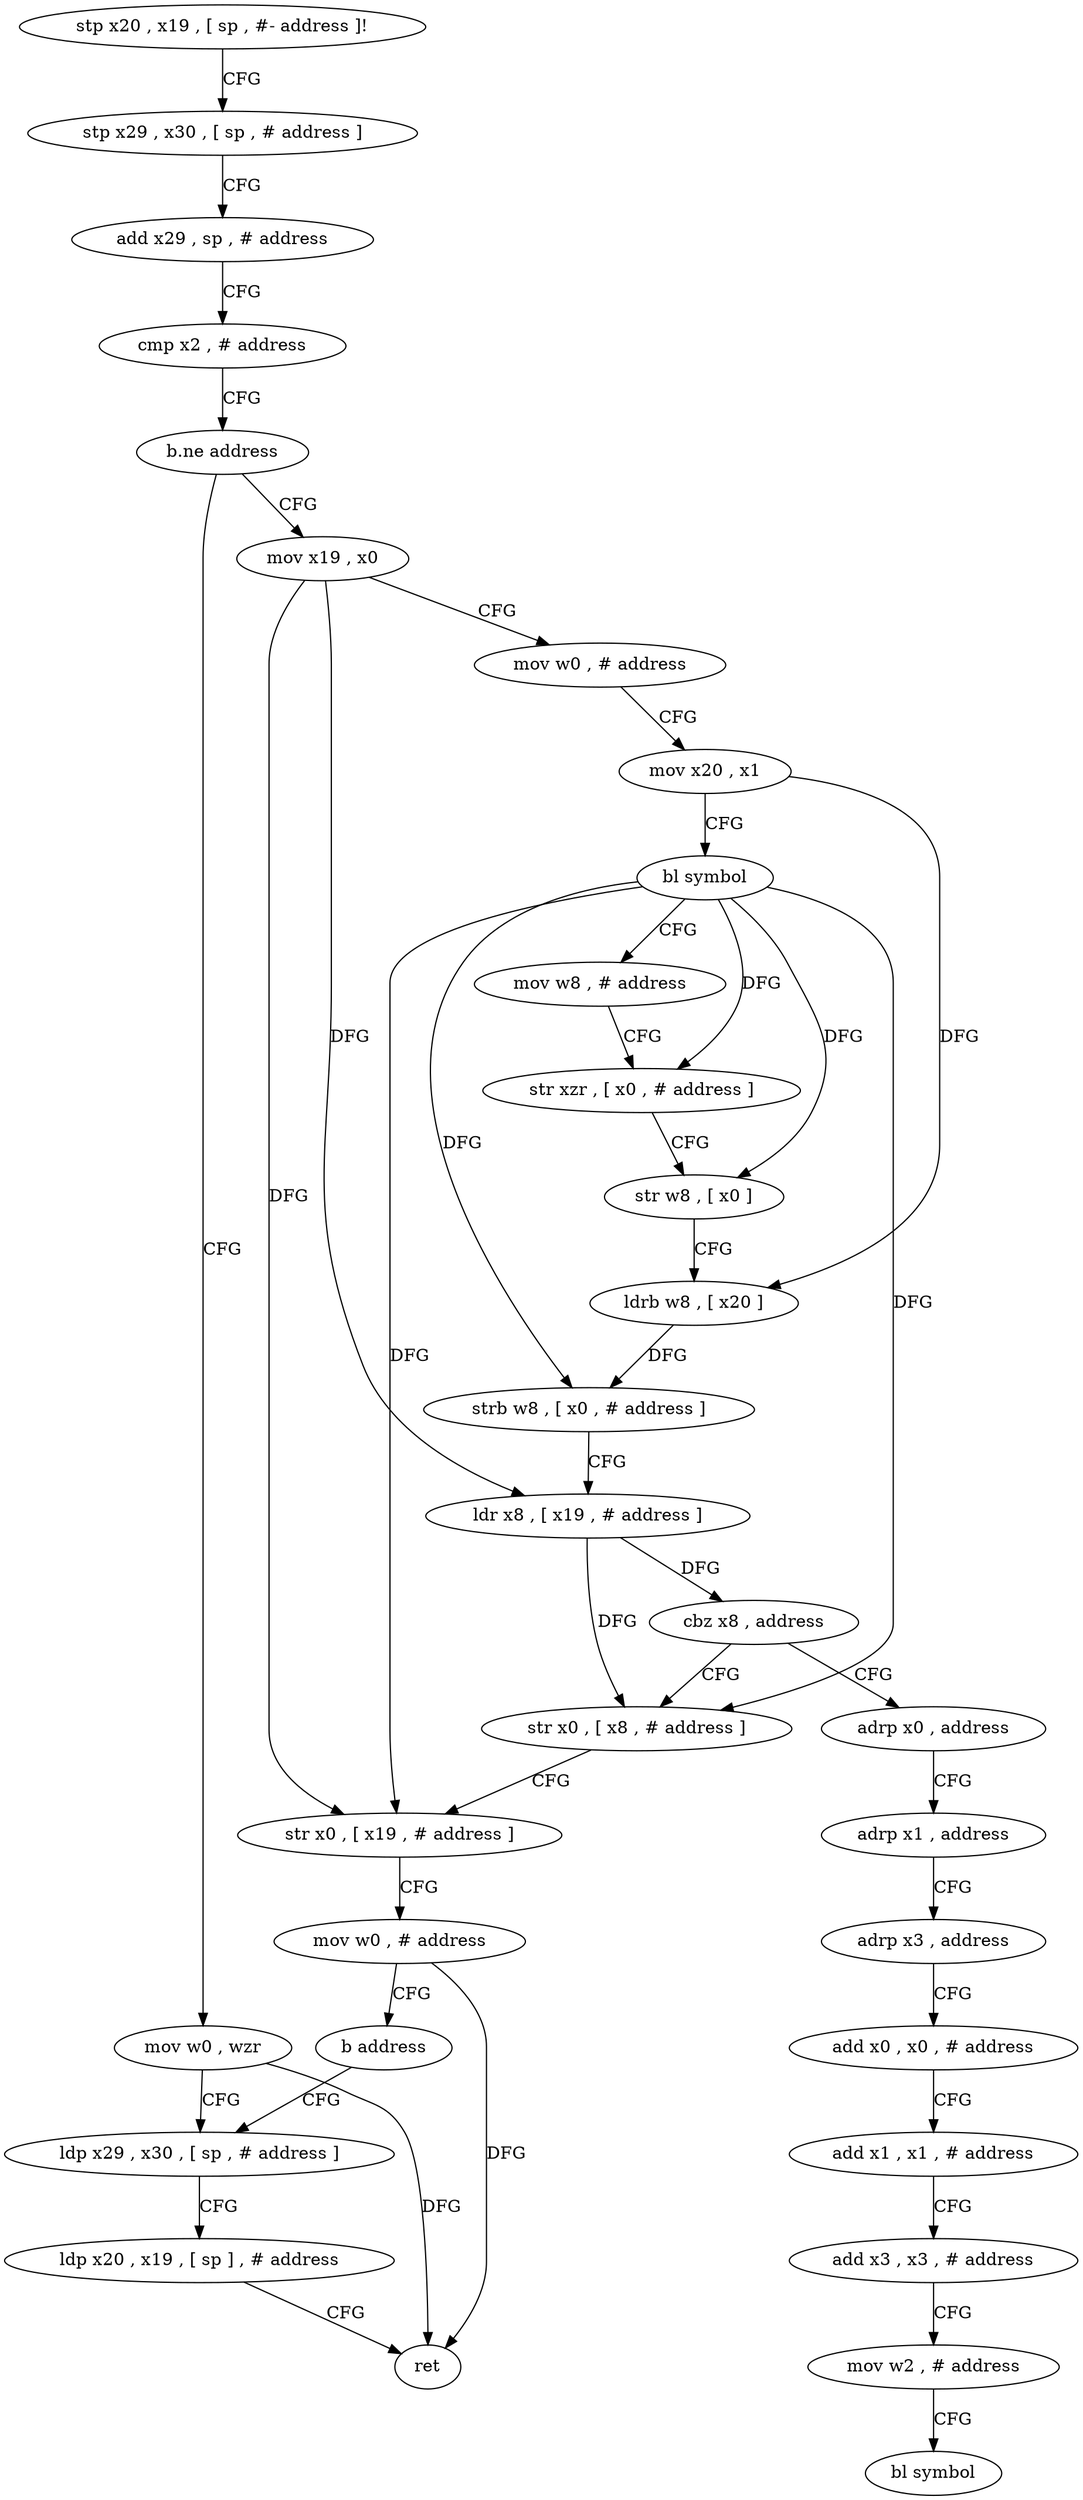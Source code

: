 digraph "func" {
"4206620" [label = "stp x20 , x19 , [ sp , #- address ]!" ]
"4206624" [label = "stp x29 , x30 , [ sp , # address ]" ]
"4206628" [label = "add x29 , sp , # address" ]
"4206632" [label = "cmp x2 , # address" ]
"4206636" [label = "b.ne address" ]
"4206700" [label = "mov w0 , wzr" ]
"4206640" [label = "mov x19 , x0" ]
"4206704" [label = "ldp x29 , x30 , [ sp , # address ]" ]
"4206644" [label = "mov w0 , # address" ]
"4206648" [label = "mov x20 , x1" ]
"4206652" [label = "bl symbol" ]
"4206656" [label = "mov w8 , # address" ]
"4206660" [label = "str xzr , [ x0 , # address ]" ]
"4206664" [label = "str w8 , [ x0 ]" ]
"4206668" [label = "ldrb w8 , [ x20 ]" ]
"4206672" [label = "strb w8 , [ x0 , # address ]" ]
"4206676" [label = "ldr x8 , [ x19 , # address ]" ]
"4206680" [label = "cbz x8 , address" ]
"4206716" [label = "adrp x0 , address" ]
"4206684" [label = "str x0 , [ x8 , # address ]" ]
"4206720" [label = "adrp x1 , address" ]
"4206724" [label = "adrp x3 , address" ]
"4206728" [label = "add x0 , x0 , # address" ]
"4206732" [label = "add x1 , x1 , # address" ]
"4206736" [label = "add x3 , x3 , # address" ]
"4206740" [label = "mov w2 , # address" ]
"4206744" [label = "bl symbol" ]
"4206688" [label = "str x0 , [ x19 , # address ]" ]
"4206692" [label = "mov w0 , # address" ]
"4206696" [label = "b address" ]
"4206708" [label = "ldp x20 , x19 , [ sp ] , # address" ]
"4206712" [label = "ret" ]
"4206620" -> "4206624" [ label = "CFG" ]
"4206624" -> "4206628" [ label = "CFG" ]
"4206628" -> "4206632" [ label = "CFG" ]
"4206632" -> "4206636" [ label = "CFG" ]
"4206636" -> "4206700" [ label = "CFG" ]
"4206636" -> "4206640" [ label = "CFG" ]
"4206700" -> "4206704" [ label = "CFG" ]
"4206700" -> "4206712" [ label = "DFG" ]
"4206640" -> "4206644" [ label = "CFG" ]
"4206640" -> "4206676" [ label = "DFG" ]
"4206640" -> "4206688" [ label = "DFG" ]
"4206704" -> "4206708" [ label = "CFG" ]
"4206644" -> "4206648" [ label = "CFG" ]
"4206648" -> "4206652" [ label = "CFG" ]
"4206648" -> "4206668" [ label = "DFG" ]
"4206652" -> "4206656" [ label = "CFG" ]
"4206652" -> "4206660" [ label = "DFG" ]
"4206652" -> "4206664" [ label = "DFG" ]
"4206652" -> "4206672" [ label = "DFG" ]
"4206652" -> "4206684" [ label = "DFG" ]
"4206652" -> "4206688" [ label = "DFG" ]
"4206656" -> "4206660" [ label = "CFG" ]
"4206660" -> "4206664" [ label = "CFG" ]
"4206664" -> "4206668" [ label = "CFG" ]
"4206668" -> "4206672" [ label = "DFG" ]
"4206672" -> "4206676" [ label = "CFG" ]
"4206676" -> "4206680" [ label = "DFG" ]
"4206676" -> "4206684" [ label = "DFG" ]
"4206680" -> "4206716" [ label = "CFG" ]
"4206680" -> "4206684" [ label = "CFG" ]
"4206716" -> "4206720" [ label = "CFG" ]
"4206684" -> "4206688" [ label = "CFG" ]
"4206720" -> "4206724" [ label = "CFG" ]
"4206724" -> "4206728" [ label = "CFG" ]
"4206728" -> "4206732" [ label = "CFG" ]
"4206732" -> "4206736" [ label = "CFG" ]
"4206736" -> "4206740" [ label = "CFG" ]
"4206740" -> "4206744" [ label = "CFG" ]
"4206688" -> "4206692" [ label = "CFG" ]
"4206692" -> "4206696" [ label = "CFG" ]
"4206692" -> "4206712" [ label = "DFG" ]
"4206696" -> "4206704" [ label = "CFG" ]
"4206708" -> "4206712" [ label = "CFG" ]
}
